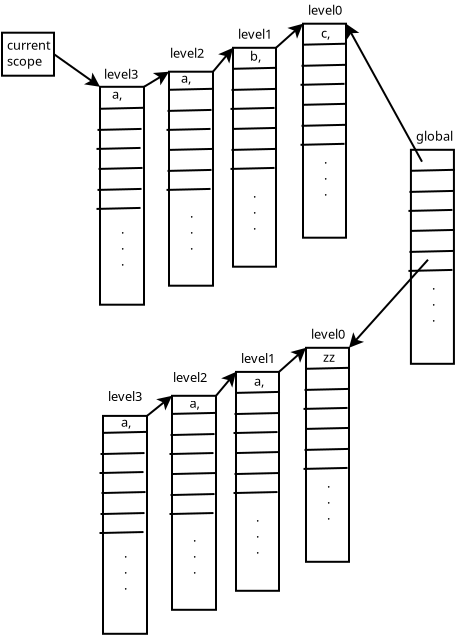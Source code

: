 <?xml version="1.0" encoding="UTF-8"?>
<dia:diagram xmlns:dia="http://www.lysator.liu.se/~alla/dia/">
  <dia:layer name="Background" visible="true">
    <dia:object type="Standard - Box" version="0" id="O0">
      <dia:attribute name="obj_pos">
        <dia:point val="20.05,2.95"/>
      </dia:attribute>
      <dia:attribute name="obj_bb">
        <dia:rectangle val="20,2.9;22.25,13.7"/>
      </dia:attribute>
      <dia:attribute name="elem_corner">
        <dia:point val="20.05,2.95"/>
      </dia:attribute>
      <dia:attribute name="elem_width">
        <dia:real val="2.15"/>
      </dia:attribute>
      <dia:attribute name="elem_height">
        <dia:real val="10.7"/>
      </dia:attribute>
      <dia:attribute name="show_background">
        <dia:boolean val="true"/>
      </dia:attribute>
    </dia:object>
    <dia:object type="Standard - Line" version="0" id="O1">
      <dia:attribute name="obj_pos">
        <dia:point val="20.05,4"/>
      </dia:attribute>
      <dia:attribute name="obj_bb">
        <dia:rectangle val="19.999,3.899;22.301,4.051"/>
      </dia:attribute>
      <dia:attribute name="conn_endpoints">
        <dia:point val="20.05,4"/>
        <dia:point val="22.25,3.95"/>
      </dia:attribute>
      <dia:attribute name="numcp">
        <dia:int val="1"/>
      </dia:attribute>
    </dia:object>
    <dia:object type="Standard - Line" version="0" id="O2">
      <dia:attribute name="obj_pos">
        <dia:point val="19.926,9.006"/>
      </dia:attribute>
      <dia:attribute name="obj_bb">
        <dia:rectangle val="19.875,8.905;22.177,9.057"/>
      </dia:attribute>
      <dia:attribute name="conn_endpoints">
        <dia:point val="19.926,9.006"/>
        <dia:point val="22.126,8.956"/>
      </dia:attribute>
      <dia:attribute name="numcp">
        <dia:int val="1"/>
      </dia:attribute>
    </dia:object>
    <dia:object type="Standard - Line" version="0" id="O3">
      <dia:attribute name="obj_pos">
        <dia:point val="19.976,8.056"/>
      </dia:attribute>
      <dia:attribute name="obj_bb">
        <dia:rectangle val="19.925,7.955;22.227,8.107"/>
      </dia:attribute>
      <dia:attribute name="conn_endpoints">
        <dia:point val="19.976,8.056"/>
        <dia:point val="22.176,8.006"/>
      </dia:attribute>
      <dia:attribute name="numcp">
        <dia:int val="1"/>
      </dia:attribute>
    </dia:object>
    <dia:object type="Standard - Line" version="0" id="O4">
      <dia:attribute name="obj_pos">
        <dia:point val="20.026,7.006"/>
      </dia:attribute>
      <dia:attribute name="obj_bb">
        <dia:rectangle val="19.975,6.905;22.277,7.057"/>
      </dia:attribute>
      <dia:attribute name="conn_endpoints">
        <dia:point val="20.026,7.006"/>
        <dia:point val="22.226,6.956"/>
      </dia:attribute>
      <dia:attribute name="numcp">
        <dia:int val="1"/>
      </dia:attribute>
    </dia:object>
    <dia:object type="Standard - Line" version="0" id="O5">
      <dia:attribute name="obj_pos">
        <dia:point val="19.926,6.006"/>
      </dia:attribute>
      <dia:attribute name="obj_bb">
        <dia:rectangle val="19.875,5.905;22.177,6.057"/>
      </dia:attribute>
      <dia:attribute name="conn_endpoints">
        <dia:point val="19.926,6.006"/>
        <dia:point val="22.126,5.956"/>
      </dia:attribute>
      <dia:attribute name="numcp">
        <dia:int val="1"/>
      </dia:attribute>
    </dia:object>
    <dia:object type="Standard - Line" version="0" id="O6">
      <dia:attribute name="obj_pos">
        <dia:point val="19.976,5.056"/>
      </dia:attribute>
      <dia:attribute name="obj_bb">
        <dia:rectangle val="19.925,4.955;22.227,5.107"/>
      </dia:attribute>
      <dia:attribute name="conn_endpoints">
        <dia:point val="19.976,5.056"/>
        <dia:point val="22.176,5.006"/>
      </dia:attribute>
      <dia:attribute name="numcp">
        <dia:int val="1"/>
      </dia:attribute>
    </dia:object>
    <dia:object type="Standard - Text" version="0" id="O7">
      <dia:attribute name="obj_pos">
        <dia:point val="20.3,2.5"/>
      </dia:attribute>
      <dia:attribute name="obj_bb">
        <dia:rectangle val="20.3,1.933;22.117,2.935"/>
      </dia:attribute>
      <dia:attribute name="text">
        <dia:composite type="text">
          <dia:attribute name="string">
            <dia:string>#level0#</dia:string>
          </dia:attribute>
          <dia:attribute name="font">
            <dia:font family="sans" style="0" name="Helvetica"/>
          </dia:attribute>
          <dia:attribute name="height">
            <dia:real val="0.8"/>
          </dia:attribute>
          <dia:attribute name="pos">
            <dia:point val="20.3,2.5"/>
          </dia:attribute>
          <dia:attribute name="color">
            <dia:color val="#000000"/>
          </dia:attribute>
          <dia:attribute name="alignment">
            <dia:enum val="0"/>
          </dia:attribute>
        </dia:composite>
      </dia:attribute>
    </dia:object>
    <dia:object type="Standard - Text" version="0" id="O8">
      <dia:attribute name="obj_pos">
        <dia:point val="21.1,9.95"/>
      </dia:attribute>
      <dia:attribute name="obj_bb">
        <dia:rectangle val="21.082,9.383;21.3,11.985"/>
      </dia:attribute>
      <dia:attribute name="text">
        <dia:composite type="text">
          <dia:attribute name="string">
            <dia:string>#.
.
.#</dia:string>
          </dia:attribute>
          <dia:attribute name="font">
            <dia:font family="sans" style="0" name="Helvetica"/>
          </dia:attribute>
          <dia:attribute name="height">
            <dia:real val="0.8"/>
          </dia:attribute>
          <dia:attribute name="pos">
            <dia:point val="21.1,9.95"/>
          </dia:attribute>
          <dia:attribute name="color">
            <dia:color val="#000000"/>
          </dia:attribute>
          <dia:attribute name="alignment">
            <dia:enum val="0"/>
          </dia:attribute>
        </dia:composite>
      </dia:attribute>
    </dia:object>
    <dia:object type="Standard - Box" version="0" id="O9">
      <dia:attribute name="obj_pos">
        <dia:point val="16.55,4.155"/>
      </dia:attribute>
      <dia:attribute name="obj_bb">
        <dia:rectangle val="16.5,4.105;18.75,15.15"/>
      </dia:attribute>
      <dia:attribute name="elem_corner">
        <dia:point val="16.55,4.155"/>
      </dia:attribute>
      <dia:attribute name="elem_width">
        <dia:real val="2.15"/>
      </dia:attribute>
      <dia:attribute name="elem_height">
        <dia:real val="10.945"/>
      </dia:attribute>
      <dia:attribute name="show_background">
        <dia:boolean val="true"/>
      </dia:attribute>
    </dia:object>
    <dia:object type="Standard - Line" version="0" id="O10">
      <dia:attribute name="obj_pos">
        <dia:point val="16.55,5.205"/>
      </dia:attribute>
      <dia:attribute name="obj_bb">
        <dia:rectangle val="16.499,5.104;18.801,5.256"/>
      </dia:attribute>
      <dia:attribute name="conn_endpoints">
        <dia:point val="16.55,5.205"/>
        <dia:point val="18.75,5.155"/>
      </dia:attribute>
      <dia:attribute name="numcp">
        <dia:int val="1"/>
      </dia:attribute>
    </dia:object>
    <dia:object type="Standard - Line" version="0" id="O11">
      <dia:attribute name="obj_pos">
        <dia:point val="16.426,10.211"/>
      </dia:attribute>
      <dia:attribute name="obj_bb">
        <dia:rectangle val="16.375,10.11;18.677,10.262"/>
      </dia:attribute>
      <dia:attribute name="conn_endpoints">
        <dia:point val="16.426,10.211"/>
        <dia:point val="18.626,10.161"/>
      </dia:attribute>
      <dia:attribute name="numcp">
        <dia:int val="1"/>
      </dia:attribute>
    </dia:object>
    <dia:object type="Standard - Line" version="0" id="O12">
      <dia:attribute name="obj_pos">
        <dia:point val="16.476,9.261"/>
      </dia:attribute>
      <dia:attribute name="obj_bb">
        <dia:rectangle val="16.425,9.16;18.727,9.312"/>
      </dia:attribute>
      <dia:attribute name="conn_endpoints">
        <dia:point val="16.476,9.261"/>
        <dia:point val="18.676,9.211"/>
      </dia:attribute>
      <dia:attribute name="numcp">
        <dia:int val="1"/>
      </dia:attribute>
    </dia:object>
    <dia:object type="Standard - Line" version="0" id="O13">
      <dia:attribute name="obj_pos">
        <dia:point val="16.526,8.211"/>
      </dia:attribute>
      <dia:attribute name="obj_bb">
        <dia:rectangle val="16.475,8.11;18.777,8.262"/>
      </dia:attribute>
      <dia:attribute name="conn_endpoints">
        <dia:point val="16.526,8.211"/>
        <dia:point val="18.726,8.161"/>
      </dia:attribute>
      <dia:attribute name="numcp">
        <dia:int val="1"/>
      </dia:attribute>
    </dia:object>
    <dia:object type="Standard - Line" version="0" id="O14">
      <dia:attribute name="obj_pos">
        <dia:point val="16.426,7.211"/>
      </dia:attribute>
      <dia:attribute name="obj_bb">
        <dia:rectangle val="16.375,7.11;18.677,7.262"/>
      </dia:attribute>
      <dia:attribute name="conn_endpoints">
        <dia:point val="16.426,7.211"/>
        <dia:point val="18.626,7.161"/>
      </dia:attribute>
      <dia:attribute name="numcp">
        <dia:int val="1"/>
      </dia:attribute>
    </dia:object>
    <dia:object type="Standard - Line" version="0" id="O15">
      <dia:attribute name="obj_pos">
        <dia:point val="16.476,6.261"/>
      </dia:attribute>
      <dia:attribute name="obj_bb">
        <dia:rectangle val="16.425,6.16;18.727,6.312"/>
      </dia:attribute>
      <dia:attribute name="conn_endpoints">
        <dia:point val="16.476,6.261"/>
        <dia:point val="18.676,6.211"/>
      </dia:attribute>
      <dia:attribute name="numcp">
        <dia:int val="1"/>
      </dia:attribute>
    </dia:object>
    <dia:object type="Standard - Text" version="0" id="O16">
      <dia:attribute name="obj_pos">
        <dia:point val="16.8,3.705"/>
      </dia:attribute>
      <dia:attribute name="obj_bb">
        <dia:rectangle val="16.8,3.138;18.617,4.14"/>
      </dia:attribute>
      <dia:attribute name="text">
        <dia:composite type="text">
          <dia:attribute name="string">
            <dia:string>#level1#</dia:string>
          </dia:attribute>
          <dia:attribute name="font">
            <dia:font family="sans" style="0" name="Helvetica"/>
          </dia:attribute>
          <dia:attribute name="height">
            <dia:real val="0.8"/>
          </dia:attribute>
          <dia:attribute name="pos">
            <dia:point val="16.8,3.705"/>
          </dia:attribute>
          <dia:attribute name="color">
            <dia:color val="#000000"/>
          </dia:attribute>
          <dia:attribute name="alignment">
            <dia:enum val="0"/>
          </dia:attribute>
        </dia:composite>
      </dia:attribute>
    </dia:object>
    <dia:object type="Standard - Text" version="0" id="O17">
      <dia:attribute name="obj_pos">
        <dia:point val="17.55,11.65"/>
      </dia:attribute>
      <dia:attribute name="obj_bb">
        <dia:rectangle val="17.532,11.082;17.75,13.685"/>
      </dia:attribute>
      <dia:attribute name="text">
        <dia:composite type="text">
          <dia:attribute name="string">
            <dia:string>#.
.
.#</dia:string>
          </dia:attribute>
          <dia:attribute name="font">
            <dia:font family="sans" style="0" name="Helvetica"/>
          </dia:attribute>
          <dia:attribute name="height">
            <dia:real val="0.8"/>
          </dia:attribute>
          <dia:attribute name="pos">
            <dia:point val="17.55,11.65"/>
          </dia:attribute>
          <dia:attribute name="color">
            <dia:color val="#000000"/>
          </dia:attribute>
          <dia:attribute name="alignment">
            <dia:enum val="0"/>
          </dia:attribute>
        </dia:composite>
      </dia:attribute>
    </dia:object>
    <dia:object type="Standard - Box" version="0" id="O18">
      <dia:attribute name="obj_pos">
        <dia:point val="13.35,5.35"/>
      </dia:attribute>
      <dia:attribute name="obj_bb">
        <dia:rectangle val="13.3,5.3;15.6,16.1"/>
      </dia:attribute>
      <dia:attribute name="elem_corner">
        <dia:point val="13.35,5.35"/>
      </dia:attribute>
      <dia:attribute name="elem_width">
        <dia:real val="2.2"/>
      </dia:attribute>
      <dia:attribute name="elem_height">
        <dia:real val="10.7"/>
      </dia:attribute>
      <dia:attribute name="show_background">
        <dia:boolean val="true"/>
      </dia:attribute>
    </dia:object>
    <dia:object type="Standard - Line" version="0" id="O19">
      <dia:attribute name="obj_pos">
        <dia:point val="13.35,6.255"/>
      </dia:attribute>
      <dia:attribute name="obj_bb">
        <dia:rectangle val="13.299,6.154;15.601,6.306"/>
      </dia:attribute>
      <dia:attribute name="conn_endpoints">
        <dia:point val="13.35,6.255"/>
        <dia:point val="15.55,6.205"/>
      </dia:attribute>
      <dia:attribute name="numcp">
        <dia:int val="1"/>
      </dia:attribute>
    </dia:object>
    <dia:object type="Standard - Line" version="0" id="O20">
      <dia:attribute name="obj_pos">
        <dia:point val="13.226,11.261"/>
      </dia:attribute>
      <dia:attribute name="obj_bb">
        <dia:rectangle val="13.175,11.16;15.477,11.312"/>
      </dia:attribute>
      <dia:attribute name="conn_endpoints">
        <dia:point val="13.226,11.261"/>
        <dia:point val="15.426,11.211"/>
      </dia:attribute>
      <dia:attribute name="numcp">
        <dia:int val="1"/>
      </dia:attribute>
    </dia:object>
    <dia:object type="Standard - Line" version="0" id="O21">
      <dia:attribute name="obj_pos">
        <dia:point val="13.276,10.311"/>
      </dia:attribute>
      <dia:attribute name="obj_bb">
        <dia:rectangle val="13.225,10.21;15.527,10.362"/>
      </dia:attribute>
      <dia:attribute name="conn_endpoints">
        <dia:point val="13.276,10.311"/>
        <dia:point val="15.476,10.261"/>
      </dia:attribute>
      <dia:attribute name="numcp">
        <dia:int val="1"/>
      </dia:attribute>
    </dia:object>
    <dia:object type="Standard - Line" version="0" id="O22">
      <dia:attribute name="obj_pos">
        <dia:point val="13.326,9.261"/>
      </dia:attribute>
      <dia:attribute name="obj_bb">
        <dia:rectangle val="13.275,9.16;15.577,9.312"/>
      </dia:attribute>
      <dia:attribute name="conn_endpoints">
        <dia:point val="13.326,9.261"/>
        <dia:point val="15.526,9.211"/>
      </dia:attribute>
      <dia:attribute name="numcp">
        <dia:int val="1"/>
      </dia:attribute>
    </dia:object>
    <dia:object type="Standard - Line" version="0" id="O23">
      <dia:attribute name="obj_pos">
        <dia:point val="13.226,8.261"/>
      </dia:attribute>
      <dia:attribute name="obj_bb">
        <dia:rectangle val="13.175,8.16;15.477,8.312"/>
      </dia:attribute>
      <dia:attribute name="conn_endpoints">
        <dia:point val="13.226,8.261"/>
        <dia:point val="15.426,8.211"/>
      </dia:attribute>
      <dia:attribute name="numcp">
        <dia:int val="1"/>
      </dia:attribute>
    </dia:object>
    <dia:object type="Standard - Line" version="0" id="O24">
      <dia:attribute name="obj_pos">
        <dia:point val="13.276,7.311"/>
      </dia:attribute>
      <dia:attribute name="obj_bb">
        <dia:rectangle val="13.225,7.21;15.527,7.362"/>
      </dia:attribute>
      <dia:attribute name="conn_endpoints">
        <dia:point val="13.276,7.311"/>
        <dia:point val="15.476,7.261"/>
      </dia:attribute>
      <dia:attribute name="numcp">
        <dia:int val="1"/>
      </dia:attribute>
    </dia:object>
    <dia:object type="Standard - Text" version="0" id="O25">
      <dia:attribute name="obj_pos">
        <dia:point val="13.4,4.655"/>
      </dia:attribute>
      <dia:attribute name="obj_bb">
        <dia:rectangle val="13.4,4.088;15.217,5.09"/>
      </dia:attribute>
      <dia:attribute name="text">
        <dia:composite type="text">
          <dia:attribute name="string">
            <dia:string>#level2#</dia:string>
          </dia:attribute>
          <dia:attribute name="font">
            <dia:font family="sans" style="0" name="Helvetica"/>
          </dia:attribute>
          <dia:attribute name="height">
            <dia:real val="0.8"/>
          </dia:attribute>
          <dia:attribute name="pos">
            <dia:point val="13.4,4.655"/>
          </dia:attribute>
          <dia:attribute name="color">
            <dia:color val="#000000"/>
          </dia:attribute>
          <dia:attribute name="alignment">
            <dia:enum val="0"/>
          </dia:attribute>
        </dia:composite>
      </dia:attribute>
    </dia:object>
    <dia:object type="Standard - Text" version="0" id="O26">
      <dia:attribute name="obj_pos">
        <dia:point val="14.4,12.65"/>
      </dia:attribute>
      <dia:attribute name="obj_bb">
        <dia:rectangle val="14.383,12.082;14.6,14.685"/>
      </dia:attribute>
      <dia:attribute name="text">
        <dia:composite type="text">
          <dia:attribute name="string">
            <dia:string>#.
.
.#</dia:string>
          </dia:attribute>
          <dia:attribute name="font">
            <dia:font family="sans" style="0" name="Helvetica"/>
          </dia:attribute>
          <dia:attribute name="height">
            <dia:real val="0.8"/>
          </dia:attribute>
          <dia:attribute name="pos">
            <dia:point val="14.4,12.65"/>
          </dia:attribute>
          <dia:attribute name="color">
            <dia:color val="#000000"/>
          </dia:attribute>
          <dia:attribute name="alignment">
            <dia:enum val="0"/>
          </dia:attribute>
        </dia:composite>
      </dia:attribute>
    </dia:object>
    <dia:object type="Standard - Box" version="0" id="O27">
      <dia:attribute name="obj_pos">
        <dia:point val="9.9,6.105"/>
      </dia:attribute>
      <dia:attribute name="obj_bb">
        <dia:rectangle val="9.85,6.055;12.15,17.05"/>
      </dia:attribute>
      <dia:attribute name="elem_corner">
        <dia:point val="9.9,6.105"/>
      </dia:attribute>
      <dia:attribute name="elem_width">
        <dia:real val="2.2"/>
      </dia:attribute>
      <dia:attribute name="elem_height">
        <dia:real val="10.895"/>
      </dia:attribute>
      <dia:attribute name="show_background">
        <dia:boolean val="true"/>
      </dia:attribute>
    </dia:object>
    <dia:object type="Standard - Line" version="0" id="O28">
      <dia:attribute name="obj_pos">
        <dia:point val="9.85,7.205"/>
      </dia:attribute>
      <dia:attribute name="obj_bb">
        <dia:rectangle val="9.799,7.104;12.101,7.256"/>
      </dia:attribute>
      <dia:attribute name="conn_endpoints">
        <dia:point val="9.85,7.205"/>
        <dia:point val="12.05,7.155"/>
      </dia:attribute>
      <dia:attribute name="numcp">
        <dia:int val="1"/>
      </dia:attribute>
    </dia:object>
    <dia:object type="Standard - Line" version="0" id="O29">
      <dia:attribute name="obj_pos">
        <dia:point val="9.726,12.211"/>
      </dia:attribute>
      <dia:attribute name="obj_bb">
        <dia:rectangle val="9.675,12.11;11.977,12.262"/>
      </dia:attribute>
      <dia:attribute name="conn_endpoints">
        <dia:point val="9.726,12.211"/>
        <dia:point val="11.926,12.161"/>
      </dia:attribute>
      <dia:attribute name="numcp">
        <dia:int val="1"/>
      </dia:attribute>
    </dia:object>
    <dia:object type="Standard - Line" version="0" id="O30">
      <dia:attribute name="obj_pos">
        <dia:point val="9.776,11.261"/>
      </dia:attribute>
      <dia:attribute name="obj_bb">
        <dia:rectangle val="9.725,11.16;12.027,11.312"/>
      </dia:attribute>
      <dia:attribute name="conn_endpoints">
        <dia:point val="9.776,11.261"/>
        <dia:point val="11.976,11.211"/>
      </dia:attribute>
      <dia:attribute name="numcp">
        <dia:int val="1"/>
      </dia:attribute>
    </dia:object>
    <dia:object type="Standard - Line" version="0" id="O31">
      <dia:attribute name="obj_pos">
        <dia:point val="9.826,10.211"/>
      </dia:attribute>
      <dia:attribute name="obj_bb">
        <dia:rectangle val="9.775,10.11;12.077,10.262"/>
      </dia:attribute>
      <dia:attribute name="conn_endpoints">
        <dia:point val="9.826,10.211"/>
        <dia:point val="12.026,10.161"/>
      </dia:attribute>
      <dia:attribute name="numcp">
        <dia:int val="1"/>
      </dia:attribute>
    </dia:object>
    <dia:object type="Standard - Line" version="0" id="O32">
      <dia:attribute name="obj_pos">
        <dia:point val="9.726,9.211"/>
      </dia:attribute>
      <dia:attribute name="obj_bb">
        <dia:rectangle val="9.675,9.11;11.977,9.262"/>
      </dia:attribute>
      <dia:attribute name="conn_endpoints">
        <dia:point val="9.726,9.211"/>
        <dia:point val="11.926,9.161"/>
      </dia:attribute>
      <dia:attribute name="numcp">
        <dia:int val="1"/>
      </dia:attribute>
    </dia:object>
    <dia:object type="Standard - Line" version="0" id="O33">
      <dia:attribute name="obj_pos">
        <dia:point val="9.776,8.261"/>
      </dia:attribute>
      <dia:attribute name="obj_bb">
        <dia:rectangle val="9.725,8.16;12.027,8.312"/>
      </dia:attribute>
      <dia:attribute name="conn_endpoints">
        <dia:point val="9.776,8.261"/>
        <dia:point val="11.976,8.211"/>
      </dia:attribute>
      <dia:attribute name="numcp">
        <dia:int val="1"/>
      </dia:attribute>
    </dia:object>
    <dia:object type="Standard - Text" version="0" id="O34">
      <dia:attribute name="obj_pos">
        <dia:point val="10.1,5.705"/>
      </dia:attribute>
      <dia:attribute name="obj_bb">
        <dia:rectangle val="10.1,5.138;11.918,6.14"/>
      </dia:attribute>
      <dia:attribute name="text">
        <dia:composite type="text">
          <dia:attribute name="string">
            <dia:string>#level3#</dia:string>
          </dia:attribute>
          <dia:attribute name="font">
            <dia:font family="sans" style="0" name="Helvetica"/>
          </dia:attribute>
          <dia:attribute name="height">
            <dia:real val="0.8"/>
          </dia:attribute>
          <dia:attribute name="pos">
            <dia:point val="10.1,5.705"/>
          </dia:attribute>
          <dia:attribute name="color">
            <dia:color val="#000000"/>
          </dia:attribute>
          <dia:attribute name="alignment">
            <dia:enum val="0"/>
          </dia:attribute>
        </dia:composite>
      </dia:attribute>
    </dia:object>
    <dia:object type="Standard - Text" version="0" id="O35">
      <dia:attribute name="obj_pos">
        <dia:point val="10.95,13.45"/>
      </dia:attribute>
      <dia:attribute name="obj_bb">
        <dia:rectangle val="10.932,12.883;11.15,15.485"/>
      </dia:attribute>
      <dia:attribute name="text">
        <dia:composite type="text">
          <dia:attribute name="string">
            <dia:string>#.
.
.#</dia:string>
          </dia:attribute>
          <dia:attribute name="font">
            <dia:font family="sans" style="0" name="Helvetica"/>
          </dia:attribute>
          <dia:attribute name="height">
            <dia:real val="0.8"/>
          </dia:attribute>
          <dia:attribute name="pos">
            <dia:point val="10.95,13.45"/>
          </dia:attribute>
          <dia:attribute name="color">
            <dia:color val="#000000"/>
          </dia:attribute>
          <dia:attribute name="alignment">
            <dia:enum val="0"/>
          </dia:attribute>
        </dia:composite>
      </dia:attribute>
    </dia:object>
    <dia:object type="Standard - Line" version="0" id="O36">
      <dia:attribute name="obj_pos">
        <dia:point val="18.7,4.155"/>
      </dia:attribute>
      <dia:attribute name="obj_bb">
        <dia:rectangle val="18.629,2.544;20.42,4.226"/>
      </dia:attribute>
      <dia:attribute name="conn_endpoints">
        <dia:point val="18.7,4.155"/>
        <dia:point val="20.05,2.95"/>
      </dia:attribute>
      <dia:attribute name="numcp">
        <dia:int val="1"/>
      </dia:attribute>
      <dia:attribute name="end_arrow">
        <dia:enum val="22"/>
      </dia:attribute>
      <dia:attribute name="end_arrow_length">
        <dia:real val="0.5"/>
      </dia:attribute>
      <dia:attribute name="end_arrow_width">
        <dia:real val="0.5"/>
      </dia:attribute>
      <dia:connections>
        <dia:connection handle="0" to="O9" connection="2"/>
        <dia:connection handle="1" to="O0" connection="0"/>
      </dia:connections>
    </dia:object>
    <dia:object type="Standard - Line" version="0" id="O37">
      <dia:attribute name="obj_pos">
        <dia:point val="15.55,5.35"/>
      </dia:attribute>
      <dia:attribute name="obj_bb">
        <dia:rectangle val="15.48,3.796;16.965,5.42"/>
      </dia:attribute>
      <dia:attribute name="conn_endpoints">
        <dia:point val="15.55,5.35"/>
        <dia:point val="16.55,4.155"/>
      </dia:attribute>
      <dia:attribute name="numcp">
        <dia:int val="1"/>
      </dia:attribute>
      <dia:attribute name="end_arrow">
        <dia:enum val="22"/>
      </dia:attribute>
      <dia:attribute name="end_arrow_length">
        <dia:real val="0.5"/>
      </dia:attribute>
      <dia:attribute name="end_arrow_width">
        <dia:real val="0.5"/>
      </dia:attribute>
      <dia:connections>
        <dia:connection handle="0" to="O18" connection="2"/>
        <dia:connection handle="1" to="O9" connection="0"/>
      </dia:connections>
    </dia:object>
    <dia:object type="Standard - Line" version="0" id="O38">
      <dia:attribute name="obj_pos">
        <dia:point val="12.1,6.105"/>
      </dia:attribute>
      <dia:attribute name="obj_bb">
        <dia:rectangle val="12.031,4.896;13.651,6.174"/>
      </dia:attribute>
      <dia:attribute name="conn_endpoints">
        <dia:point val="12.1,6.105"/>
        <dia:point val="13.35,5.35"/>
      </dia:attribute>
      <dia:attribute name="numcp">
        <dia:int val="1"/>
      </dia:attribute>
      <dia:attribute name="end_arrow">
        <dia:enum val="22"/>
      </dia:attribute>
      <dia:attribute name="end_arrow_length">
        <dia:real val="0.5"/>
      </dia:attribute>
      <dia:attribute name="end_arrow_width">
        <dia:real val="0.5"/>
      </dia:attribute>
      <dia:connections>
        <dia:connection handle="0" to="O27" connection="2"/>
        <dia:connection handle="1" to="O18" connection="0"/>
      </dia:connections>
    </dia:object>
    <dia:object type="Standard - Box" version="0" id="O39">
      <dia:attribute name="obj_pos">
        <dia:point val="5,3.4"/>
      </dia:attribute>
      <dia:attribute name="obj_bb">
        <dia:rectangle val="4.95,3.35;7.65,5.6"/>
      </dia:attribute>
      <dia:attribute name="elem_corner">
        <dia:point val="5,3.4"/>
      </dia:attribute>
      <dia:attribute name="elem_width">
        <dia:real val="2.6"/>
      </dia:attribute>
      <dia:attribute name="elem_height">
        <dia:real val="2.15"/>
      </dia:attribute>
      <dia:attribute name="show_background">
        <dia:boolean val="true"/>
      </dia:attribute>
    </dia:object>
    <dia:object type="Standard - Text" version="0" id="O40">
      <dia:attribute name="obj_pos">
        <dia:point val="5.25,4.25"/>
      </dia:attribute>
      <dia:attribute name="obj_bb">
        <dia:rectangle val="5.232,3.683;7.527,5.485"/>
      </dia:attribute>
      <dia:attribute name="text">
        <dia:composite type="text">
          <dia:attribute name="string">
            <dia:string>#current
scope#</dia:string>
          </dia:attribute>
          <dia:attribute name="font">
            <dia:font family="sans" style="0" name="Helvetica"/>
          </dia:attribute>
          <dia:attribute name="height">
            <dia:real val="0.8"/>
          </dia:attribute>
          <dia:attribute name="pos">
            <dia:point val="5.25,4.25"/>
          </dia:attribute>
          <dia:attribute name="color">
            <dia:color val="#000000"/>
          </dia:attribute>
          <dia:attribute name="alignment">
            <dia:enum val="0"/>
          </dia:attribute>
        </dia:composite>
      </dia:attribute>
    </dia:object>
    <dia:object type="Standard - Line" version="0" id="O41">
      <dia:attribute name="obj_pos">
        <dia:point val="7.6,4.475"/>
      </dia:attribute>
      <dia:attribute name="obj_bb">
        <dia:rectangle val="7.53,4.405;10.23,6.542"/>
      </dia:attribute>
      <dia:attribute name="conn_endpoints">
        <dia:point val="7.6,4.475"/>
        <dia:point val="9.9,6.105"/>
      </dia:attribute>
      <dia:attribute name="numcp">
        <dia:int val="1"/>
      </dia:attribute>
      <dia:attribute name="end_arrow">
        <dia:enum val="22"/>
      </dia:attribute>
      <dia:attribute name="end_arrow_length">
        <dia:real val="0.5"/>
      </dia:attribute>
      <dia:attribute name="end_arrow_width">
        <dia:real val="0.5"/>
      </dia:attribute>
      <dia:connections>
        <dia:connection handle="0" to="O39" connection="4"/>
        <dia:connection handle="1" to="O27" connection="0"/>
      </dia:connections>
    </dia:object>
    <dia:object type="Standard - Box" version="0" id="O42">
      <dia:attribute name="obj_pos">
        <dia:point val="20.2,19.155"/>
      </dia:attribute>
      <dia:attribute name="obj_bb">
        <dia:rectangle val="20.15,19.105;22.4,29.905"/>
      </dia:attribute>
      <dia:attribute name="elem_corner">
        <dia:point val="20.2,19.155"/>
      </dia:attribute>
      <dia:attribute name="elem_width">
        <dia:real val="2.15"/>
      </dia:attribute>
      <dia:attribute name="elem_height">
        <dia:real val="10.7"/>
      </dia:attribute>
      <dia:attribute name="show_background">
        <dia:boolean val="true"/>
      </dia:attribute>
    </dia:object>
    <dia:object type="Standard - Line" version="0" id="O43">
      <dia:attribute name="obj_pos">
        <dia:point val="20.2,20.205"/>
      </dia:attribute>
      <dia:attribute name="obj_bb">
        <dia:rectangle val="20.149,20.104;22.451,20.256"/>
      </dia:attribute>
      <dia:attribute name="conn_endpoints">
        <dia:point val="20.2,20.205"/>
        <dia:point val="22.4,20.155"/>
      </dia:attribute>
      <dia:attribute name="numcp">
        <dia:int val="1"/>
      </dia:attribute>
    </dia:object>
    <dia:object type="Standard - Line" version="0" id="O44">
      <dia:attribute name="obj_pos">
        <dia:point val="20.076,25.211"/>
      </dia:attribute>
      <dia:attribute name="obj_bb">
        <dia:rectangle val="20.025,25.11;22.327,25.262"/>
      </dia:attribute>
      <dia:attribute name="conn_endpoints">
        <dia:point val="20.076,25.211"/>
        <dia:point val="22.276,25.161"/>
      </dia:attribute>
      <dia:attribute name="numcp">
        <dia:int val="1"/>
      </dia:attribute>
    </dia:object>
    <dia:object type="Standard - Line" version="0" id="O45">
      <dia:attribute name="obj_pos">
        <dia:point val="20.126,24.261"/>
      </dia:attribute>
      <dia:attribute name="obj_bb">
        <dia:rectangle val="20.075,24.16;22.377,24.312"/>
      </dia:attribute>
      <dia:attribute name="conn_endpoints">
        <dia:point val="20.126,24.261"/>
        <dia:point val="22.326,24.211"/>
      </dia:attribute>
      <dia:attribute name="numcp">
        <dia:int val="1"/>
      </dia:attribute>
    </dia:object>
    <dia:object type="Standard - Line" version="0" id="O46">
      <dia:attribute name="obj_pos">
        <dia:point val="20.176,23.211"/>
      </dia:attribute>
      <dia:attribute name="obj_bb">
        <dia:rectangle val="20.125,23.11;22.427,23.262"/>
      </dia:attribute>
      <dia:attribute name="conn_endpoints">
        <dia:point val="20.176,23.211"/>
        <dia:point val="22.376,23.161"/>
      </dia:attribute>
      <dia:attribute name="numcp">
        <dia:int val="1"/>
      </dia:attribute>
    </dia:object>
    <dia:object type="Standard - Line" version="0" id="O47">
      <dia:attribute name="obj_pos">
        <dia:point val="20.076,22.211"/>
      </dia:attribute>
      <dia:attribute name="obj_bb">
        <dia:rectangle val="20.025,22.11;22.327,22.262"/>
      </dia:attribute>
      <dia:attribute name="conn_endpoints">
        <dia:point val="20.076,22.211"/>
        <dia:point val="22.276,22.161"/>
      </dia:attribute>
      <dia:attribute name="numcp">
        <dia:int val="1"/>
      </dia:attribute>
    </dia:object>
    <dia:object type="Standard - Line" version="0" id="O48">
      <dia:attribute name="obj_pos">
        <dia:point val="20.126,21.261"/>
      </dia:attribute>
      <dia:attribute name="obj_bb">
        <dia:rectangle val="20.075,21.16;22.377,21.312"/>
      </dia:attribute>
      <dia:attribute name="conn_endpoints">
        <dia:point val="20.126,21.261"/>
        <dia:point val="22.326,21.211"/>
      </dia:attribute>
      <dia:attribute name="numcp">
        <dia:int val="1"/>
      </dia:attribute>
    </dia:object>
    <dia:object type="Standard - Text" version="0" id="O49">
      <dia:attribute name="obj_pos">
        <dia:point val="20.45,18.705"/>
      </dia:attribute>
      <dia:attribute name="obj_bb">
        <dia:rectangle val="20.45,18.155;22.25,19.105"/>
      </dia:attribute>
      <dia:attribute name="text">
        <dia:composite type="text">
          <dia:attribute name="string">
            <dia:string>#level0#</dia:string>
          </dia:attribute>
          <dia:attribute name="font">
            <dia:font family="sans" style="0" name="Helvetica"/>
          </dia:attribute>
          <dia:attribute name="height">
            <dia:real val="0.8"/>
          </dia:attribute>
          <dia:attribute name="pos">
            <dia:point val="20.45,18.705"/>
          </dia:attribute>
          <dia:attribute name="color">
            <dia:color val="#000000"/>
          </dia:attribute>
          <dia:attribute name="alignment">
            <dia:enum val="0"/>
          </dia:attribute>
        </dia:composite>
      </dia:attribute>
    </dia:object>
    <dia:object type="Standard - Text" version="0" id="O50">
      <dia:attribute name="obj_pos">
        <dia:point val="21.25,26.155"/>
      </dia:attribute>
      <dia:attribute name="obj_bb">
        <dia:rectangle val="21.25,25.605;21.45,28.155"/>
      </dia:attribute>
      <dia:attribute name="text">
        <dia:composite type="text">
          <dia:attribute name="string">
            <dia:string>#.
.
.#</dia:string>
          </dia:attribute>
          <dia:attribute name="font">
            <dia:font family="sans" style="0" name="Helvetica"/>
          </dia:attribute>
          <dia:attribute name="height">
            <dia:real val="0.8"/>
          </dia:attribute>
          <dia:attribute name="pos">
            <dia:point val="21.25,26.155"/>
          </dia:attribute>
          <dia:attribute name="color">
            <dia:color val="#000000"/>
          </dia:attribute>
          <dia:attribute name="alignment">
            <dia:enum val="0"/>
          </dia:attribute>
        </dia:composite>
      </dia:attribute>
    </dia:object>
    <dia:object type="Standard - Box" version="0" id="O51">
      <dia:attribute name="obj_pos">
        <dia:point val="16.7,20.36"/>
      </dia:attribute>
      <dia:attribute name="obj_bb">
        <dia:rectangle val="16.65,20.31;18.9,31.355"/>
      </dia:attribute>
      <dia:attribute name="elem_corner">
        <dia:point val="16.7,20.36"/>
      </dia:attribute>
      <dia:attribute name="elem_width">
        <dia:real val="2.15"/>
      </dia:attribute>
      <dia:attribute name="elem_height">
        <dia:real val="10.945"/>
      </dia:attribute>
      <dia:attribute name="show_background">
        <dia:boolean val="true"/>
      </dia:attribute>
    </dia:object>
    <dia:object type="Standard - Line" version="0" id="O52">
      <dia:attribute name="obj_pos">
        <dia:point val="16.7,21.41"/>
      </dia:attribute>
      <dia:attribute name="obj_bb">
        <dia:rectangle val="16.649,21.309;18.951,21.461"/>
      </dia:attribute>
      <dia:attribute name="conn_endpoints">
        <dia:point val="16.7,21.41"/>
        <dia:point val="18.9,21.36"/>
      </dia:attribute>
      <dia:attribute name="numcp">
        <dia:int val="1"/>
      </dia:attribute>
    </dia:object>
    <dia:object type="Standard - Line" version="0" id="O53">
      <dia:attribute name="obj_pos">
        <dia:point val="16.576,26.416"/>
      </dia:attribute>
      <dia:attribute name="obj_bb">
        <dia:rectangle val="16.525,26.315;18.827,26.467"/>
      </dia:attribute>
      <dia:attribute name="conn_endpoints">
        <dia:point val="16.576,26.416"/>
        <dia:point val="18.776,26.366"/>
      </dia:attribute>
      <dia:attribute name="numcp">
        <dia:int val="1"/>
      </dia:attribute>
    </dia:object>
    <dia:object type="Standard - Line" version="0" id="O54">
      <dia:attribute name="obj_pos">
        <dia:point val="16.626,25.466"/>
      </dia:attribute>
      <dia:attribute name="obj_bb">
        <dia:rectangle val="16.575,25.365;18.877,25.517"/>
      </dia:attribute>
      <dia:attribute name="conn_endpoints">
        <dia:point val="16.626,25.466"/>
        <dia:point val="18.826,25.416"/>
      </dia:attribute>
      <dia:attribute name="numcp">
        <dia:int val="1"/>
      </dia:attribute>
    </dia:object>
    <dia:object type="Standard - Line" version="0" id="O55">
      <dia:attribute name="obj_pos">
        <dia:point val="16.676,24.416"/>
      </dia:attribute>
      <dia:attribute name="obj_bb">
        <dia:rectangle val="16.625,24.315;18.927,24.467"/>
      </dia:attribute>
      <dia:attribute name="conn_endpoints">
        <dia:point val="16.676,24.416"/>
        <dia:point val="18.876,24.366"/>
      </dia:attribute>
      <dia:attribute name="numcp">
        <dia:int val="1"/>
      </dia:attribute>
    </dia:object>
    <dia:object type="Standard - Line" version="0" id="O56">
      <dia:attribute name="obj_pos">
        <dia:point val="16.576,23.416"/>
      </dia:attribute>
      <dia:attribute name="obj_bb">
        <dia:rectangle val="16.525,23.315;18.827,23.467"/>
      </dia:attribute>
      <dia:attribute name="conn_endpoints">
        <dia:point val="16.576,23.416"/>
        <dia:point val="18.776,23.366"/>
      </dia:attribute>
      <dia:attribute name="numcp">
        <dia:int val="1"/>
      </dia:attribute>
    </dia:object>
    <dia:object type="Standard - Line" version="0" id="O57">
      <dia:attribute name="obj_pos">
        <dia:point val="16.626,22.466"/>
      </dia:attribute>
      <dia:attribute name="obj_bb">
        <dia:rectangle val="16.575,22.365;18.877,22.517"/>
      </dia:attribute>
      <dia:attribute name="conn_endpoints">
        <dia:point val="16.626,22.466"/>
        <dia:point val="18.826,22.416"/>
      </dia:attribute>
      <dia:attribute name="numcp">
        <dia:int val="1"/>
      </dia:attribute>
    </dia:object>
    <dia:object type="Standard - Text" version="0" id="O58">
      <dia:attribute name="obj_pos">
        <dia:point val="16.95,19.91"/>
      </dia:attribute>
      <dia:attribute name="obj_bb">
        <dia:rectangle val="16.95,19.36;18.75,20.31"/>
      </dia:attribute>
      <dia:attribute name="text">
        <dia:composite type="text">
          <dia:attribute name="string">
            <dia:string>#level1#</dia:string>
          </dia:attribute>
          <dia:attribute name="font">
            <dia:font family="sans" style="0" name="Helvetica"/>
          </dia:attribute>
          <dia:attribute name="height">
            <dia:real val="0.8"/>
          </dia:attribute>
          <dia:attribute name="pos">
            <dia:point val="16.95,19.91"/>
          </dia:attribute>
          <dia:attribute name="color">
            <dia:color val="#000000"/>
          </dia:attribute>
          <dia:attribute name="alignment">
            <dia:enum val="0"/>
          </dia:attribute>
        </dia:composite>
      </dia:attribute>
    </dia:object>
    <dia:object type="Standard - Text" version="0" id="O59">
      <dia:attribute name="obj_pos">
        <dia:point val="17.7,27.855"/>
      </dia:attribute>
      <dia:attribute name="obj_bb">
        <dia:rectangle val="17.7,27.305;17.9,29.855"/>
      </dia:attribute>
      <dia:attribute name="text">
        <dia:composite type="text">
          <dia:attribute name="string">
            <dia:string>#.
.
.#</dia:string>
          </dia:attribute>
          <dia:attribute name="font">
            <dia:font family="sans" style="0" name="Helvetica"/>
          </dia:attribute>
          <dia:attribute name="height">
            <dia:real val="0.8"/>
          </dia:attribute>
          <dia:attribute name="pos">
            <dia:point val="17.7,27.855"/>
          </dia:attribute>
          <dia:attribute name="color">
            <dia:color val="#000000"/>
          </dia:attribute>
          <dia:attribute name="alignment">
            <dia:enum val="0"/>
          </dia:attribute>
        </dia:composite>
      </dia:attribute>
    </dia:object>
    <dia:object type="Standard - Box" version="0" id="O60">
      <dia:attribute name="obj_pos">
        <dia:point val="13.5,21.555"/>
      </dia:attribute>
      <dia:attribute name="obj_bb">
        <dia:rectangle val="13.45,21.505;15.75,32.305"/>
      </dia:attribute>
      <dia:attribute name="elem_corner">
        <dia:point val="13.5,21.555"/>
      </dia:attribute>
      <dia:attribute name="elem_width">
        <dia:real val="2.2"/>
      </dia:attribute>
      <dia:attribute name="elem_height">
        <dia:real val="10.7"/>
      </dia:attribute>
      <dia:attribute name="show_background">
        <dia:boolean val="true"/>
      </dia:attribute>
    </dia:object>
    <dia:object type="Standard - Line" version="0" id="O61">
      <dia:attribute name="obj_pos">
        <dia:point val="13.5,22.46"/>
      </dia:attribute>
      <dia:attribute name="obj_bb">
        <dia:rectangle val="13.449,22.359;15.751,22.511"/>
      </dia:attribute>
      <dia:attribute name="conn_endpoints">
        <dia:point val="13.5,22.46"/>
        <dia:point val="15.7,22.41"/>
      </dia:attribute>
      <dia:attribute name="numcp">
        <dia:int val="1"/>
      </dia:attribute>
    </dia:object>
    <dia:object type="Standard - Line" version="0" id="O62">
      <dia:attribute name="obj_pos">
        <dia:point val="13.376,27.466"/>
      </dia:attribute>
      <dia:attribute name="obj_bb">
        <dia:rectangle val="13.325,27.365;15.627,27.517"/>
      </dia:attribute>
      <dia:attribute name="conn_endpoints">
        <dia:point val="13.376,27.466"/>
        <dia:point val="15.576,27.416"/>
      </dia:attribute>
      <dia:attribute name="numcp">
        <dia:int val="1"/>
      </dia:attribute>
    </dia:object>
    <dia:object type="Standard - Line" version="0" id="O63">
      <dia:attribute name="obj_pos">
        <dia:point val="13.426,26.516"/>
      </dia:attribute>
      <dia:attribute name="obj_bb">
        <dia:rectangle val="13.375,26.415;15.677,26.567"/>
      </dia:attribute>
      <dia:attribute name="conn_endpoints">
        <dia:point val="13.426,26.516"/>
        <dia:point val="15.626,26.466"/>
      </dia:attribute>
      <dia:attribute name="numcp">
        <dia:int val="1"/>
      </dia:attribute>
    </dia:object>
    <dia:object type="Standard - Line" version="0" id="O64">
      <dia:attribute name="obj_pos">
        <dia:point val="13.476,25.466"/>
      </dia:attribute>
      <dia:attribute name="obj_bb">
        <dia:rectangle val="13.425,25.365;15.727,25.517"/>
      </dia:attribute>
      <dia:attribute name="conn_endpoints">
        <dia:point val="13.476,25.466"/>
        <dia:point val="15.676,25.416"/>
      </dia:attribute>
      <dia:attribute name="numcp">
        <dia:int val="1"/>
      </dia:attribute>
    </dia:object>
    <dia:object type="Standard - Line" version="0" id="O65">
      <dia:attribute name="obj_pos">
        <dia:point val="13.376,24.466"/>
      </dia:attribute>
      <dia:attribute name="obj_bb">
        <dia:rectangle val="13.325,24.365;15.627,24.517"/>
      </dia:attribute>
      <dia:attribute name="conn_endpoints">
        <dia:point val="13.376,24.466"/>
        <dia:point val="15.576,24.416"/>
      </dia:attribute>
      <dia:attribute name="numcp">
        <dia:int val="1"/>
      </dia:attribute>
    </dia:object>
    <dia:object type="Standard - Line" version="0" id="O66">
      <dia:attribute name="obj_pos">
        <dia:point val="13.426,23.516"/>
      </dia:attribute>
      <dia:attribute name="obj_bb">
        <dia:rectangle val="13.375,23.415;15.677,23.567"/>
      </dia:attribute>
      <dia:attribute name="conn_endpoints">
        <dia:point val="13.426,23.516"/>
        <dia:point val="15.626,23.466"/>
      </dia:attribute>
      <dia:attribute name="numcp">
        <dia:int val="1"/>
      </dia:attribute>
    </dia:object>
    <dia:object type="Standard - Text" version="0" id="O67">
      <dia:attribute name="obj_pos">
        <dia:point val="13.55,20.86"/>
      </dia:attribute>
      <dia:attribute name="obj_bb">
        <dia:rectangle val="13.55,20.31;15.35,21.26"/>
      </dia:attribute>
      <dia:attribute name="text">
        <dia:composite type="text">
          <dia:attribute name="string">
            <dia:string>#level2#</dia:string>
          </dia:attribute>
          <dia:attribute name="font">
            <dia:font family="sans" style="0" name="Helvetica"/>
          </dia:attribute>
          <dia:attribute name="height">
            <dia:real val="0.8"/>
          </dia:attribute>
          <dia:attribute name="pos">
            <dia:point val="13.55,20.86"/>
          </dia:attribute>
          <dia:attribute name="color">
            <dia:color val="#000000"/>
          </dia:attribute>
          <dia:attribute name="alignment">
            <dia:enum val="0"/>
          </dia:attribute>
        </dia:composite>
      </dia:attribute>
    </dia:object>
    <dia:object type="Standard - Text" version="0" id="O68">
      <dia:attribute name="obj_pos">
        <dia:point val="14.55,28.855"/>
      </dia:attribute>
      <dia:attribute name="obj_bb">
        <dia:rectangle val="14.55,28.305;14.75,30.855"/>
      </dia:attribute>
      <dia:attribute name="text">
        <dia:composite type="text">
          <dia:attribute name="string">
            <dia:string>#.
.
.#</dia:string>
          </dia:attribute>
          <dia:attribute name="font">
            <dia:font family="sans" style="0" name="Helvetica"/>
          </dia:attribute>
          <dia:attribute name="height">
            <dia:real val="0.8"/>
          </dia:attribute>
          <dia:attribute name="pos">
            <dia:point val="14.55,28.855"/>
          </dia:attribute>
          <dia:attribute name="color">
            <dia:color val="#000000"/>
          </dia:attribute>
          <dia:attribute name="alignment">
            <dia:enum val="0"/>
          </dia:attribute>
        </dia:composite>
      </dia:attribute>
    </dia:object>
    <dia:object type="Standard - Box" version="0" id="O69">
      <dia:attribute name="obj_pos">
        <dia:point val="10.05,22.56"/>
      </dia:attribute>
      <dia:attribute name="obj_bb">
        <dia:rectangle val="10,22.51;12.3,33.505"/>
      </dia:attribute>
      <dia:attribute name="elem_corner">
        <dia:point val="10.05,22.56"/>
      </dia:attribute>
      <dia:attribute name="elem_width">
        <dia:real val="2.2"/>
      </dia:attribute>
      <dia:attribute name="elem_height">
        <dia:real val="10.895"/>
      </dia:attribute>
      <dia:attribute name="show_background">
        <dia:boolean val="true"/>
      </dia:attribute>
    </dia:object>
    <dia:object type="Standard - Line" version="0" id="O70">
      <dia:attribute name="obj_pos">
        <dia:point val="10,23.41"/>
      </dia:attribute>
      <dia:attribute name="obj_bb">
        <dia:rectangle val="9.949,23.309;12.251,23.461"/>
      </dia:attribute>
      <dia:attribute name="conn_endpoints">
        <dia:point val="10,23.41"/>
        <dia:point val="12.2,23.36"/>
      </dia:attribute>
      <dia:attribute name="numcp">
        <dia:int val="1"/>
      </dia:attribute>
    </dia:object>
    <dia:object type="Standard - Line" version="0" id="O71">
      <dia:attribute name="obj_pos">
        <dia:point val="9.876,28.416"/>
      </dia:attribute>
      <dia:attribute name="obj_bb">
        <dia:rectangle val="9.825,28.315;12.127,28.467"/>
      </dia:attribute>
      <dia:attribute name="conn_endpoints">
        <dia:point val="9.876,28.416"/>
        <dia:point val="12.076,28.366"/>
      </dia:attribute>
      <dia:attribute name="numcp">
        <dia:int val="1"/>
      </dia:attribute>
    </dia:object>
    <dia:object type="Standard - Line" version="0" id="O72">
      <dia:attribute name="obj_pos">
        <dia:point val="9.926,27.466"/>
      </dia:attribute>
      <dia:attribute name="obj_bb">
        <dia:rectangle val="9.875,27.365;12.177,27.517"/>
      </dia:attribute>
      <dia:attribute name="conn_endpoints">
        <dia:point val="9.926,27.466"/>
        <dia:point val="12.126,27.416"/>
      </dia:attribute>
      <dia:attribute name="numcp">
        <dia:int val="1"/>
      </dia:attribute>
    </dia:object>
    <dia:object type="Standard - Line" version="0" id="O73">
      <dia:attribute name="obj_pos">
        <dia:point val="9.976,26.416"/>
      </dia:attribute>
      <dia:attribute name="obj_bb">
        <dia:rectangle val="9.925,26.315;12.227,26.467"/>
      </dia:attribute>
      <dia:attribute name="conn_endpoints">
        <dia:point val="9.976,26.416"/>
        <dia:point val="12.176,26.366"/>
      </dia:attribute>
      <dia:attribute name="numcp">
        <dia:int val="1"/>
      </dia:attribute>
    </dia:object>
    <dia:object type="Standard - Line" version="0" id="O74">
      <dia:attribute name="obj_pos">
        <dia:point val="9.876,25.416"/>
      </dia:attribute>
      <dia:attribute name="obj_bb">
        <dia:rectangle val="9.825,25.315;12.127,25.467"/>
      </dia:attribute>
      <dia:attribute name="conn_endpoints">
        <dia:point val="9.876,25.416"/>
        <dia:point val="12.076,25.366"/>
      </dia:attribute>
      <dia:attribute name="numcp">
        <dia:int val="1"/>
      </dia:attribute>
    </dia:object>
    <dia:object type="Standard - Line" version="0" id="O75">
      <dia:attribute name="obj_pos">
        <dia:point val="9.926,24.466"/>
      </dia:attribute>
      <dia:attribute name="obj_bb">
        <dia:rectangle val="9.875,24.365;12.177,24.517"/>
      </dia:attribute>
      <dia:attribute name="conn_endpoints">
        <dia:point val="9.926,24.466"/>
        <dia:point val="12.126,24.416"/>
      </dia:attribute>
      <dia:attribute name="numcp">
        <dia:int val="1"/>
      </dia:attribute>
    </dia:object>
    <dia:object type="Standard - Text" version="0" id="O76">
      <dia:attribute name="obj_pos">
        <dia:point val="10.3,21.81"/>
      </dia:attribute>
      <dia:attribute name="obj_bb">
        <dia:rectangle val="10.3,21.242;12.117,22.245"/>
      </dia:attribute>
      <dia:attribute name="text">
        <dia:composite type="text">
          <dia:attribute name="string">
            <dia:string>#level3#</dia:string>
          </dia:attribute>
          <dia:attribute name="font">
            <dia:font family="sans" style="0" name="Helvetica"/>
          </dia:attribute>
          <dia:attribute name="height">
            <dia:real val="0.8"/>
          </dia:attribute>
          <dia:attribute name="pos">
            <dia:point val="10.3,21.81"/>
          </dia:attribute>
          <dia:attribute name="color">
            <dia:color val="#000000"/>
          </dia:attribute>
          <dia:attribute name="alignment">
            <dia:enum val="0"/>
          </dia:attribute>
        </dia:composite>
      </dia:attribute>
    </dia:object>
    <dia:object type="Standard - Text" version="0" id="O77">
      <dia:attribute name="obj_pos">
        <dia:point val="11.1,29.655"/>
      </dia:attribute>
      <dia:attribute name="obj_bb">
        <dia:rectangle val="11.1,29.105;11.3,31.655"/>
      </dia:attribute>
      <dia:attribute name="text">
        <dia:composite type="text">
          <dia:attribute name="string">
            <dia:string>#.
.
.#</dia:string>
          </dia:attribute>
          <dia:attribute name="font">
            <dia:font family="sans" style="0" name="Helvetica"/>
          </dia:attribute>
          <dia:attribute name="height">
            <dia:real val="0.8"/>
          </dia:attribute>
          <dia:attribute name="pos">
            <dia:point val="11.1,29.655"/>
          </dia:attribute>
          <dia:attribute name="color">
            <dia:color val="#000000"/>
          </dia:attribute>
          <dia:attribute name="alignment">
            <dia:enum val="0"/>
          </dia:attribute>
        </dia:composite>
      </dia:attribute>
    </dia:object>
    <dia:object type="Standard - Line" version="0" id="O78">
      <dia:attribute name="obj_pos">
        <dia:point val="18.85,20.36"/>
      </dia:attribute>
      <dia:attribute name="obj_bb">
        <dia:rectangle val="18.779,18.749;20.57,20.431"/>
      </dia:attribute>
      <dia:attribute name="conn_endpoints">
        <dia:point val="18.85,20.36"/>
        <dia:point val="20.2,19.155"/>
      </dia:attribute>
      <dia:attribute name="numcp">
        <dia:int val="1"/>
      </dia:attribute>
      <dia:attribute name="end_arrow">
        <dia:enum val="22"/>
      </dia:attribute>
      <dia:attribute name="end_arrow_length">
        <dia:real val="0.5"/>
      </dia:attribute>
      <dia:attribute name="end_arrow_width">
        <dia:real val="0.5"/>
      </dia:attribute>
      <dia:connections>
        <dia:connection handle="0" to="O51" connection="2"/>
        <dia:connection handle="1" to="O42" connection="0"/>
      </dia:connections>
    </dia:object>
    <dia:object type="Standard - Line" version="0" id="O79">
      <dia:attribute name="obj_pos">
        <dia:point val="15.7,21.555"/>
      </dia:attribute>
      <dia:attribute name="obj_bb">
        <dia:rectangle val="15.63,20.001;17.116,21.625"/>
      </dia:attribute>
      <dia:attribute name="conn_endpoints">
        <dia:point val="15.7,21.555"/>
        <dia:point val="16.7,20.36"/>
      </dia:attribute>
      <dia:attribute name="numcp">
        <dia:int val="1"/>
      </dia:attribute>
      <dia:attribute name="end_arrow">
        <dia:enum val="22"/>
      </dia:attribute>
      <dia:attribute name="end_arrow_length">
        <dia:real val="0.5"/>
      </dia:attribute>
      <dia:attribute name="end_arrow_width">
        <dia:real val="0.5"/>
      </dia:attribute>
      <dia:connections>
        <dia:connection handle="0" to="O60" connection="2"/>
        <dia:connection handle="1" to="O51" connection="0"/>
      </dia:connections>
    </dia:object>
    <dia:object type="Standard - Line" version="0" id="O80">
      <dia:attribute name="obj_pos">
        <dia:point val="12.25,22.56"/>
      </dia:attribute>
      <dia:attribute name="obj_bb">
        <dia:rectangle val="12.18,21.134;13.852,22.63"/>
      </dia:attribute>
      <dia:attribute name="conn_endpoints">
        <dia:point val="12.25,22.56"/>
        <dia:point val="13.5,21.555"/>
      </dia:attribute>
      <dia:attribute name="numcp">
        <dia:int val="1"/>
      </dia:attribute>
      <dia:attribute name="end_arrow">
        <dia:enum val="22"/>
      </dia:attribute>
      <dia:attribute name="end_arrow_length">
        <dia:real val="0.5"/>
      </dia:attribute>
      <dia:attribute name="end_arrow_width">
        <dia:real val="0.5"/>
      </dia:attribute>
      <dia:connections>
        <dia:connection handle="0" to="O69" connection="2"/>
        <dia:connection handle="1" to="O60" connection="0"/>
      </dia:connections>
    </dia:object>
    <dia:object type="Standard - Box" version="0" id="O81">
      <dia:attribute name="obj_pos">
        <dia:point val="25.446,9.255"/>
      </dia:attribute>
      <dia:attribute name="obj_bb">
        <dia:rectangle val="25.396,9.205;27.646,20.005"/>
      </dia:attribute>
      <dia:attribute name="elem_corner">
        <dia:point val="25.446,9.255"/>
      </dia:attribute>
      <dia:attribute name="elem_width">
        <dia:real val="2.15"/>
      </dia:attribute>
      <dia:attribute name="elem_height">
        <dia:real val="10.7"/>
      </dia:attribute>
      <dia:attribute name="show_background">
        <dia:boolean val="true"/>
      </dia:attribute>
    </dia:object>
    <dia:object type="Standard - Line" version="0" id="O82">
      <dia:attribute name="obj_pos">
        <dia:point val="25.446,10.305"/>
      </dia:attribute>
      <dia:attribute name="obj_bb">
        <dia:rectangle val="25.395,10.204;27.697,10.356"/>
      </dia:attribute>
      <dia:attribute name="conn_endpoints">
        <dia:point val="25.446,10.305"/>
        <dia:point val="27.646,10.255"/>
      </dia:attribute>
      <dia:attribute name="numcp">
        <dia:int val="1"/>
      </dia:attribute>
    </dia:object>
    <dia:object type="Standard - Line" version="0" id="O83">
      <dia:attribute name="obj_pos">
        <dia:point val="25.322,15.311"/>
      </dia:attribute>
      <dia:attribute name="obj_bb">
        <dia:rectangle val="25.271,15.21;27.573,15.362"/>
      </dia:attribute>
      <dia:attribute name="conn_endpoints">
        <dia:point val="25.322,15.311"/>
        <dia:point val="27.522,15.261"/>
      </dia:attribute>
      <dia:attribute name="numcp">
        <dia:int val="1"/>
      </dia:attribute>
    </dia:object>
    <dia:object type="Standard - Line" version="0" id="O84">
      <dia:attribute name="obj_pos">
        <dia:point val="25.372,14.361"/>
      </dia:attribute>
      <dia:attribute name="obj_bb">
        <dia:rectangle val="25.321,14.26;27.623,14.412"/>
      </dia:attribute>
      <dia:attribute name="conn_endpoints">
        <dia:point val="25.372,14.361"/>
        <dia:point val="27.572,14.311"/>
      </dia:attribute>
      <dia:attribute name="numcp">
        <dia:int val="1"/>
      </dia:attribute>
    </dia:object>
    <dia:object type="Standard - Line" version="0" id="O85">
      <dia:attribute name="obj_pos">
        <dia:point val="25.422,13.311"/>
      </dia:attribute>
      <dia:attribute name="obj_bb">
        <dia:rectangle val="25.371,13.21;27.673,13.362"/>
      </dia:attribute>
      <dia:attribute name="conn_endpoints">
        <dia:point val="25.422,13.311"/>
        <dia:point val="27.622,13.261"/>
      </dia:attribute>
      <dia:attribute name="numcp">
        <dia:int val="1"/>
      </dia:attribute>
    </dia:object>
    <dia:object type="Standard - Line" version="0" id="O86">
      <dia:attribute name="obj_pos">
        <dia:point val="25.322,12.311"/>
      </dia:attribute>
      <dia:attribute name="obj_bb">
        <dia:rectangle val="25.271,12.21;27.573,12.362"/>
      </dia:attribute>
      <dia:attribute name="conn_endpoints">
        <dia:point val="25.322,12.311"/>
        <dia:point val="27.522,12.261"/>
      </dia:attribute>
      <dia:attribute name="numcp">
        <dia:int val="1"/>
      </dia:attribute>
    </dia:object>
    <dia:object type="Standard - Line" version="0" id="O87">
      <dia:attribute name="obj_pos">
        <dia:point val="25.372,11.361"/>
      </dia:attribute>
      <dia:attribute name="obj_bb">
        <dia:rectangle val="25.321,11.26;27.623,11.412"/>
      </dia:attribute>
      <dia:attribute name="conn_endpoints">
        <dia:point val="25.372,11.361"/>
        <dia:point val="27.572,11.311"/>
      </dia:attribute>
      <dia:attribute name="numcp">
        <dia:int val="1"/>
      </dia:attribute>
    </dia:object>
    <dia:object type="Standard - Text" version="0" id="O88">
      <dia:attribute name="obj_pos">
        <dia:point val="25.696,8.805"/>
      </dia:attribute>
      <dia:attribute name="obj_bb">
        <dia:rectangle val="25.696,8.238;27.613,9.24"/>
      </dia:attribute>
      <dia:attribute name="text">
        <dia:composite type="text">
          <dia:attribute name="string">
            <dia:string>#global#</dia:string>
          </dia:attribute>
          <dia:attribute name="font">
            <dia:font family="sans" style="0" name="Helvetica"/>
          </dia:attribute>
          <dia:attribute name="height">
            <dia:real val="0.8"/>
          </dia:attribute>
          <dia:attribute name="pos">
            <dia:point val="25.696,8.805"/>
          </dia:attribute>
          <dia:attribute name="color">
            <dia:color val="#000000"/>
          </dia:attribute>
          <dia:attribute name="alignment">
            <dia:enum val="0"/>
          </dia:attribute>
        </dia:composite>
      </dia:attribute>
    </dia:object>
    <dia:object type="Standard - Text" version="0" id="O89">
      <dia:attribute name="obj_pos">
        <dia:point val="26.496,16.255"/>
      </dia:attribute>
      <dia:attribute name="obj_bb">
        <dia:rectangle val="26.496,15.705;26.696,18.255"/>
      </dia:attribute>
      <dia:attribute name="text">
        <dia:composite type="text">
          <dia:attribute name="string">
            <dia:string>#.
.
.#</dia:string>
          </dia:attribute>
          <dia:attribute name="font">
            <dia:font family="sans" style="0" name="Helvetica"/>
          </dia:attribute>
          <dia:attribute name="height">
            <dia:real val="0.8"/>
          </dia:attribute>
          <dia:attribute name="pos">
            <dia:point val="26.496,16.255"/>
          </dia:attribute>
          <dia:attribute name="color">
            <dia:color val="#000000"/>
          </dia:attribute>
          <dia:attribute name="alignment">
            <dia:enum val="0"/>
          </dia:attribute>
        </dia:composite>
      </dia:attribute>
    </dia:object>
    <dia:object type="Standard - Text" version="0" id="O90">
      <dia:attribute name="obj_pos">
        <dia:point val="10.5,6.7"/>
      </dia:attribute>
      <dia:attribute name="obj_bb">
        <dia:rectangle val="10.482,6.133;11.1,7.135"/>
      </dia:attribute>
      <dia:attribute name="text">
        <dia:composite type="text">
          <dia:attribute name="string">
            <dia:string>#a,#</dia:string>
          </dia:attribute>
          <dia:attribute name="font">
            <dia:font family="sans" style="0" name="Helvetica"/>
          </dia:attribute>
          <dia:attribute name="height">
            <dia:real val="0.8"/>
          </dia:attribute>
          <dia:attribute name="pos">
            <dia:point val="10.5,6.7"/>
          </dia:attribute>
          <dia:attribute name="color">
            <dia:color val="#000000"/>
          </dia:attribute>
          <dia:attribute name="alignment">
            <dia:enum val="0"/>
          </dia:attribute>
        </dia:composite>
      </dia:attribute>
    </dia:object>
    <dia:object type="Standard - Text" version="0" id="O91">
      <dia:attribute name="obj_pos">
        <dia:point val="13.95,5.9"/>
      </dia:attribute>
      <dia:attribute name="obj_bb">
        <dia:rectangle val="13.95,5.332;14.568,6.335"/>
      </dia:attribute>
      <dia:attribute name="text">
        <dia:composite type="text">
          <dia:attribute name="string">
            <dia:string>#a,#</dia:string>
          </dia:attribute>
          <dia:attribute name="font">
            <dia:font family="sans" style="0" name="Helvetica"/>
          </dia:attribute>
          <dia:attribute name="height">
            <dia:real val="0.8"/>
          </dia:attribute>
          <dia:attribute name="pos">
            <dia:point val="13.95,5.9"/>
          </dia:attribute>
          <dia:attribute name="color">
            <dia:color val="#000000"/>
          </dia:attribute>
          <dia:attribute name="alignment">
            <dia:enum val="0"/>
          </dia:attribute>
        </dia:composite>
      </dia:attribute>
    </dia:object>
    <dia:object type="Standard - Text" version="0" id="O92">
      <dia:attribute name="obj_pos">
        <dia:point val="17.4,4.8"/>
      </dia:attribute>
      <dia:attribute name="obj_bb">
        <dia:rectangle val="17.383,4.232;18,5.235"/>
      </dia:attribute>
      <dia:attribute name="text">
        <dia:composite type="text">
          <dia:attribute name="string">
            <dia:string>#b,#</dia:string>
          </dia:attribute>
          <dia:attribute name="font">
            <dia:font family="sans" style="0" name="Helvetica"/>
          </dia:attribute>
          <dia:attribute name="height">
            <dia:real val="0.8"/>
          </dia:attribute>
          <dia:attribute name="pos">
            <dia:point val="17.4,4.8"/>
          </dia:attribute>
          <dia:attribute name="color">
            <dia:color val="#000000"/>
          </dia:attribute>
          <dia:attribute name="alignment">
            <dia:enum val="0"/>
          </dia:attribute>
        </dia:composite>
      </dia:attribute>
    </dia:object>
    <dia:object type="Standard - Text" version="0" id="O93">
      <dia:attribute name="obj_pos">
        <dia:point val="20.95,3.65"/>
      </dia:attribute>
      <dia:attribute name="obj_bb">
        <dia:rectangle val="20.95,3.083;21.517,4.085"/>
      </dia:attribute>
      <dia:attribute name="text">
        <dia:composite type="text">
          <dia:attribute name="string">
            <dia:string>#c,#</dia:string>
          </dia:attribute>
          <dia:attribute name="font">
            <dia:font family="sans" style="0" name="Helvetica"/>
          </dia:attribute>
          <dia:attribute name="height">
            <dia:real val="0.8"/>
          </dia:attribute>
          <dia:attribute name="pos">
            <dia:point val="20.95,3.65"/>
          </dia:attribute>
          <dia:attribute name="color">
            <dia:color val="#000000"/>
          </dia:attribute>
          <dia:attribute name="alignment">
            <dia:enum val="0"/>
          </dia:attribute>
        </dia:composite>
      </dia:attribute>
    </dia:object>
    <dia:object type="Standard - Text" version="0" id="O94">
      <dia:attribute name="obj_pos">
        <dia:point val="17.6,21.05"/>
      </dia:attribute>
      <dia:attribute name="obj_bb">
        <dia:rectangle val="17.582,20.483;18.2,21.485"/>
      </dia:attribute>
      <dia:attribute name="text">
        <dia:composite type="text">
          <dia:attribute name="string">
            <dia:string>#a,#</dia:string>
          </dia:attribute>
          <dia:attribute name="font">
            <dia:font family="sans" style="0" name="Helvetica"/>
          </dia:attribute>
          <dia:attribute name="height">
            <dia:real val="0.8"/>
          </dia:attribute>
          <dia:attribute name="pos">
            <dia:point val="17.6,21.05"/>
          </dia:attribute>
          <dia:attribute name="color">
            <dia:color val="#000000"/>
          </dia:attribute>
          <dia:attribute name="alignment">
            <dia:enum val="0"/>
          </dia:attribute>
        </dia:composite>
      </dia:attribute>
    </dia:object>
    <dia:object type="Standard - Text" version="0" id="O95">
      <dia:attribute name="obj_pos">
        <dia:point val="14.375,22.155"/>
      </dia:attribute>
      <dia:attribute name="obj_bb">
        <dia:rectangle val="14.357,21.587;14.975,22.59"/>
      </dia:attribute>
      <dia:attribute name="text">
        <dia:composite type="text">
          <dia:attribute name="string">
            <dia:string>#a,#</dia:string>
          </dia:attribute>
          <dia:attribute name="font">
            <dia:font family="sans" style="0" name="Helvetica"/>
          </dia:attribute>
          <dia:attribute name="height">
            <dia:real val="0.8"/>
          </dia:attribute>
          <dia:attribute name="pos">
            <dia:point val="14.375,22.155"/>
          </dia:attribute>
          <dia:attribute name="color">
            <dia:color val="#000000"/>
          </dia:attribute>
          <dia:attribute name="alignment">
            <dia:enum val="0"/>
          </dia:attribute>
        </dia:composite>
      </dia:attribute>
    </dia:object>
    <dia:object type="Standard - Text" version="0" id="O96">
      <dia:attribute name="obj_pos">
        <dia:point val="10.95,23.1"/>
      </dia:attribute>
      <dia:attribute name="obj_bb">
        <dia:rectangle val="10.95,22.55;11.55,23.5"/>
      </dia:attribute>
      <dia:attribute name="text">
        <dia:composite type="text">
          <dia:attribute name="string">
            <dia:string>#a,#</dia:string>
          </dia:attribute>
          <dia:attribute name="font">
            <dia:font family="sans" style="0" name="Helvetica"/>
          </dia:attribute>
          <dia:attribute name="height">
            <dia:real val="0.8"/>
          </dia:attribute>
          <dia:attribute name="pos">
            <dia:point val="10.95,23.1"/>
          </dia:attribute>
          <dia:attribute name="color">
            <dia:color val="#000000"/>
          </dia:attribute>
          <dia:attribute name="alignment">
            <dia:enum val="0"/>
          </dia:attribute>
        </dia:composite>
      </dia:attribute>
    </dia:object>
    <dia:object type="Standard - Text" version="0" id="O97">
      <dia:attribute name="obj_pos">
        <dia:point val="21.05,19.85"/>
      </dia:attribute>
      <dia:attribute name="obj_bb">
        <dia:rectangle val="21.032,19.282;21.55,20.285"/>
      </dia:attribute>
      <dia:attribute name="text">
        <dia:composite type="text">
          <dia:attribute name="string">
            <dia:string>#zz#</dia:string>
          </dia:attribute>
          <dia:attribute name="font">
            <dia:font family="sans" style="0" name="Helvetica"/>
          </dia:attribute>
          <dia:attribute name="height">
            <dia:real val="0.8"/>
          </dia:attribute>
          <dia:attribute name="pos">
            <dia:point val="21.05,19.85"/>
          </dia:attribute>
          <dia:attribute name="color">
            <dia:color val="#000000"/>
          </dia:attribute>
          <dia:attribute name="alignment">
            <dia:enum val="0"/>
          </dia:attribute>
        </dia:composite>
      </dia:attribute>
    </dia:object>
    <dia:object type="Standard - Line" version="0" id="O98">
      <dia:attribute name="obj_pos">
        <dia:point val="26,9.85"/>
      </dia:attribute>
      <dia:attribute name="obj_bb">
        <dia:rectangle val="21.738,2.665;26.068,9.918"/>
      </dia:attribute>
      <dia:attribute name="conn_endpoints">
        <dia:point val="26,9.85"/>
        <dia:point val="22.2,2.95"/>
      </dia:attribute>
      <dia:attribute name="numcp">
        <dia:int val="1"/>
      </dia:attribute>
      <dia:attribute name="end_arrow">
        <dia:enum val="22"/>
      </dia:attribute>
      <dia:attribute name="end_arrow_length">
        <dia:real val="0.5"/>
      </dia:attribute>
      <dia:attribute name="end_arrow_width">
        <dia:real val="0.5"/>
      </dia:attribute>
      <dia:connections>
        <dia:connection handle="1" to="O0" connection="2"/>
      </dia:connections>
    </dia:object>
    <dia:object type="Standard - Line" version="0" id="O99">
      <dia:attribute name="obj_pos">
        <dia:point val="26.3,14.75"/>
      </dia:attribute>
      <dia:attribute name="obj_bb">
        <dia:rectangle val="21.944,14.679;26.371,19.526"/>
      </dia:attribute>
      <dia:attribute name="conn_endpoints">
        <dia:point val="26.3,14.75"/>
        <dia:point val="22.35,19.155"/>
      </dia:attribute>
      <dia:attribute name="numcp">
        <dia:int val="1"/>
      </dia:attribute>
      <dia:attribute name="end_arrow">
        <dia:enum val="22"/>
      </dia:attribute>
      <dia:attribute name="end_arrow_length">
        <dia:real val="0.5"/>
      </dia:attribute>
      <dia:attribute name="end_arrow_width">
        <dia:real val="0.5"/>
      </dia:attribute>
      <dia:connections>
        <dia:connection handle="1" to="O42" connection="2"/>
      </dia:connections>
    </dia:object>
  </dia:layer>
</dia:diagram>
